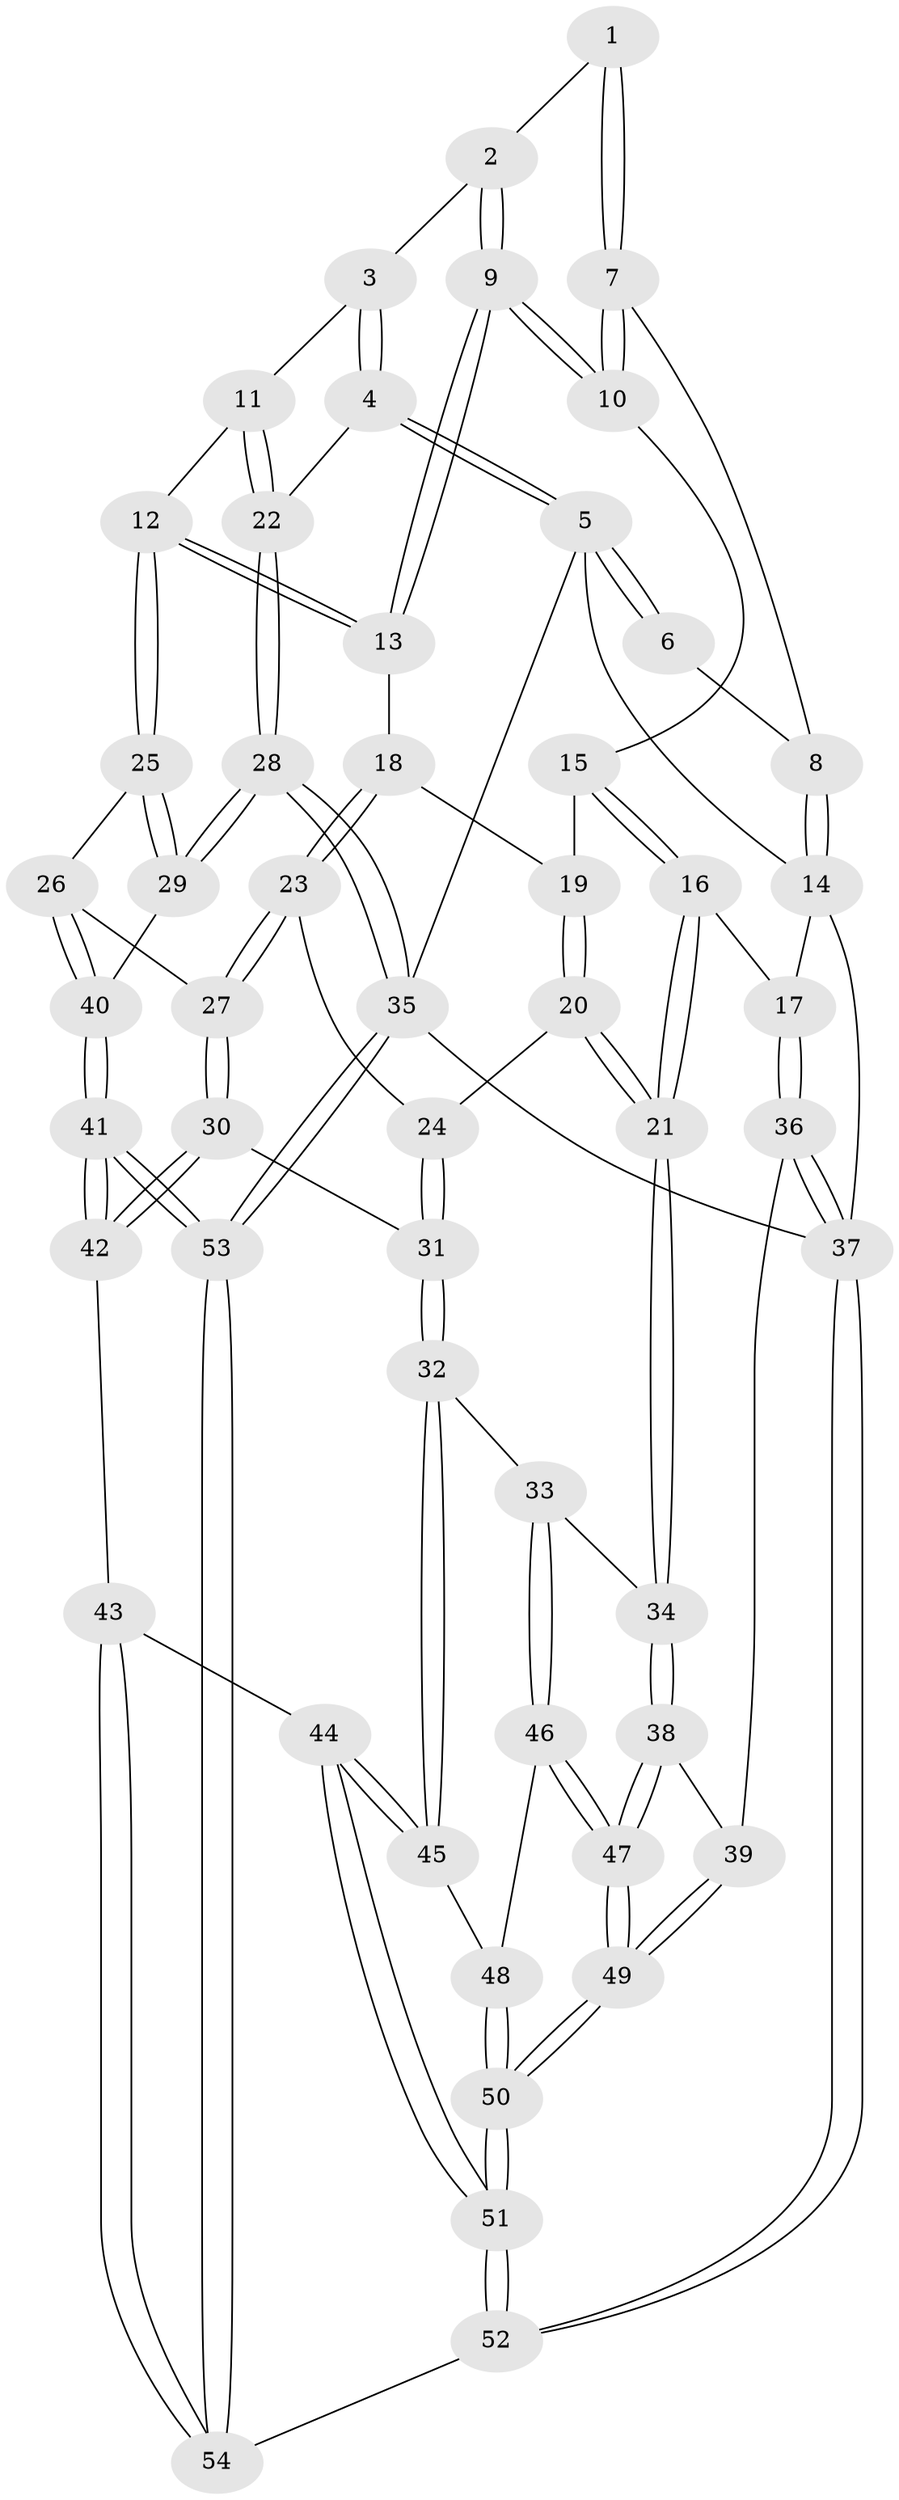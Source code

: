 // Generated by graph-tools (version 1.1) at 2025/38/03/09/25 02:38:26]
// undirected, 54 vertices, 132 edges
graph export_dot {
graph [start="1"]
  node [color=gray90,style=filled];
  1 [pos="+0.6394233156409397+0"];
  2 [pos="+0.6470462146856513+0"];
  3 [pos="+0.9058079137673702+0.0897026005140541"];
  4 [pos="+1+0"];
  5 [pos="+1+0"];
  6 [pos="+0.6386532301031436+0"];
  7 [pos="+0.3698689760632682+0.10680810745380945"];
  8 [pos="+0.011086982345145397+0"];
  9 [pos="+0.6299197990749459+0.15445103719570152"];
  10 [pos="+0.4024672160162302+0.16312785563313445"];
  11 [pos="+0.8654835621071864+0.23111207396720956"];
  12 [pos="+0.8178120589921403+0.2669265736605338"];
  13 [pos="+0.6382751817003751+0.17310010560637032"];
  14 [pos="+0+0"];
  15 [pos="+0.3586962549309944+0.22180080523148935"];
  16 [pos="+0.0014005391730433532+0.3102442776526381"];
  17 [pos="+0+0.2754560037353685"];
  18 [pos="+0.6127316131541681+0.22501095428056264"];
  19 [pos="+0.3984073047812781+0.3021711248361496"];
  20 [pos="+0.40963596271328623+0.3741036784912588"];
  21 [pos="+0.27729797626198127+0.5063202728387444"];
  22 [pos="+1+0.1738552559201631"];
  23 [pos="+0.5999682441289702+0.26095438568609025"];
  24 [pos="+0.512286383912424+0.37318053319139094"];
  25 [pos="+0.831427467822053+0.32330768888458733"];
  26 [pos="+0.6980975275779838+0.5419527371767772"];
  27 [pos="+0.6860581835472943+0.5472918011748309"];
  28 [pos="+1+0.5617514887966716"];
  29 [pos="+1+0.5576201659471891"];
  30 [pos="+0.6691480628239005+0.5611139063630725"];
  31 [pos="+0.5785982226116911+0.5684690622168473"];
  32 [pos="+0.5231213990832427+0.5996105909943037"];
  33 [pos="+0.39562606241796683+0.5913254209005488"];
  34 [pos="+0.280939299215373+0.5134631677420315"];
  35 [pos="+1+1"];
  36 [pos="+0+0.5618586278671576"];
  37 [pos="+0+1"];
  38 [pos="+0.1907720395616761+0.6914025475906594"];
  39 [pos="+0+0.6534453864099312"];
  40 [pos="+0.9836532461761333+0.6082010725426101"];
  41 [pos="+0.7863248132316618+0.8384732283160149"];
  42 [pos="+0.7607909398581302+0.8276997550747464"];
  43 [pos="+0.5887030451605688+0.8663695752507419"];
  44 [pos="+0.5625182664304769+0.8523175685708058"];
  45 [pos="+0.5407633285390926+0.8269863088593724"];
  46 [pos="+0.3551472933629421+0.7768368102832922"];
  47 [pos="+0.2135113912413967+0.8835725971378301"];
  48 [pos="+0.47802946759637266+0.8212448742877914"];
  49 [pos="+0.18523674953888322+0.9490224738848371"];
  50 [pos="+0.15640791214635089+1"];
  51 [pos="+0.1390788888202716+1"];
  52 [pos="+0.11650027004394435+1"];
  53 [pos="+1+1"];
  54 [pos="+0.5776902975069759+1"];
  1 -- 2;
  1 -- 7;
  1 -- 7;
  2 -- 3;
  2 -- 9;
  2 -- 9;
  3 -- 4;
  3 -- 4;
  3 -- 11;
  4 -- 5;
  4 -- 5;
  4 -- 22;
  5 -- 6;
  5 -- 6;
  5 -- 14;
  5 -- 35;
  6 -- 8;
  7 -- 8;
  7 -- 10;
  7 -- 10;
  8 -- 14;
  8 -- 14;
  9 -- 10;
  9 -- 10;
  9 -- 13;
  9 -- 13;
  10 -- 15;
  11 -- 12;
  11 -- 22;
  11 -- 22;
  12 -- 13;
  12 -- 13;
  12 -- 25;
  12 -- 25;
  13 -- 18;
  14 -- 17;
  14 -- 37;
  15 -- 16;
  15 -- 16;
  15 -- 19;
  16 -- 17;
  16 -- 21;
  16 -- 21;
  17 -- 36;
  17 -- 36;
  18 -- 19;
  18 -- 23;
  18 -- 23;
  19 -- 20;
  19 -- 20;
  20 -- 21;
  20 -- 21;
  20 -- 24;
  21 -- 34;
  21 -- 34;
  22 -- 28;
  22 -- 28;
  23 -- 24;
  23 -- 27;
  23 -- 27;
  24 -- 31;
  24 -- 31;
  25 -- 26;
  25 -- 29;
  25 -- 29;
  26 -- 27;
  26 -- 40;
  26 -- 40;
  27 -- 30;
  27 -- 30;
  28 -- 29;
  28 -- 29;
  28 -- 35;
  28 -- 35;
  29 -- 40;
  30 -- 31;
  30 -- 42;
  30 -- 42;
  31 -- 32;
  31 -- 32;
  32 -- 33;
  32 -- 45;
  32 -- 45;
  33 -- 34;
  33 -- 46;
  33 -- 46;
  34 -- 38;
  34 -- 38;
  35 -- 53;
  35 -- 53;
  35 -- 37;
  36 -- 37;
  36 -- 37;
  36 -- 39;
  37 -- 52;
  37 -- 52;
  38 -- 39;
  38 -- 47;
  38 -- 47;
  39 -- 49;
  39 -- 49;
  40 -- 41;
  40 -- 41;
  41 -- 42;
  41 -- 42;
  41 -- 53;
  41 -- 53;
  42 -- 43;
  43 -- 44;
  43 -- 54;
  43 -- 54;
  44 -- 45;
  44 -- 45;
  44 -- 51;
  44 -- 51;
  45 -- 48;
  46 -- 47;
  46 -- 47;
  46 -- 48;
  47 -- 49;
  47 -- 49;
  48 -- 50;
  48 -- 50;
  49 -- 50;
  49 -- 50;
  50 -- 51;
  50 -- 51;
  51 -- 52;
  51 -- 52;
  52 -- 54;
  53 -- 54;
  53 -- 54;
}
